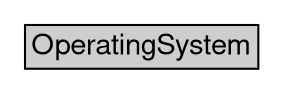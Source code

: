 digraph OperatingSystem {
	graph [bb="0,0,128,36",
		rankdir=LR
	];
	node [label="\N"];
	OperatingSystem	 [height=0.5,
		label=<<table BORDER="0" CELLBORDER="1" CELLSPACING="0"> <tr> <td BGCOLOR="#CECECE" HREF="/html/IODEFv1/OperatingSystem.html" TITLE="The OperatingSystem class describes the operating system running on a System. The definition is identical to the Application class (Section 3.17.1). "><FONT FACE="Nimbus Sans L">OperatingSystem</FONT></td> </tr>" %</table>>,
		pos="64,18",
		shape=plaintext,
		width=1.7778];
}
